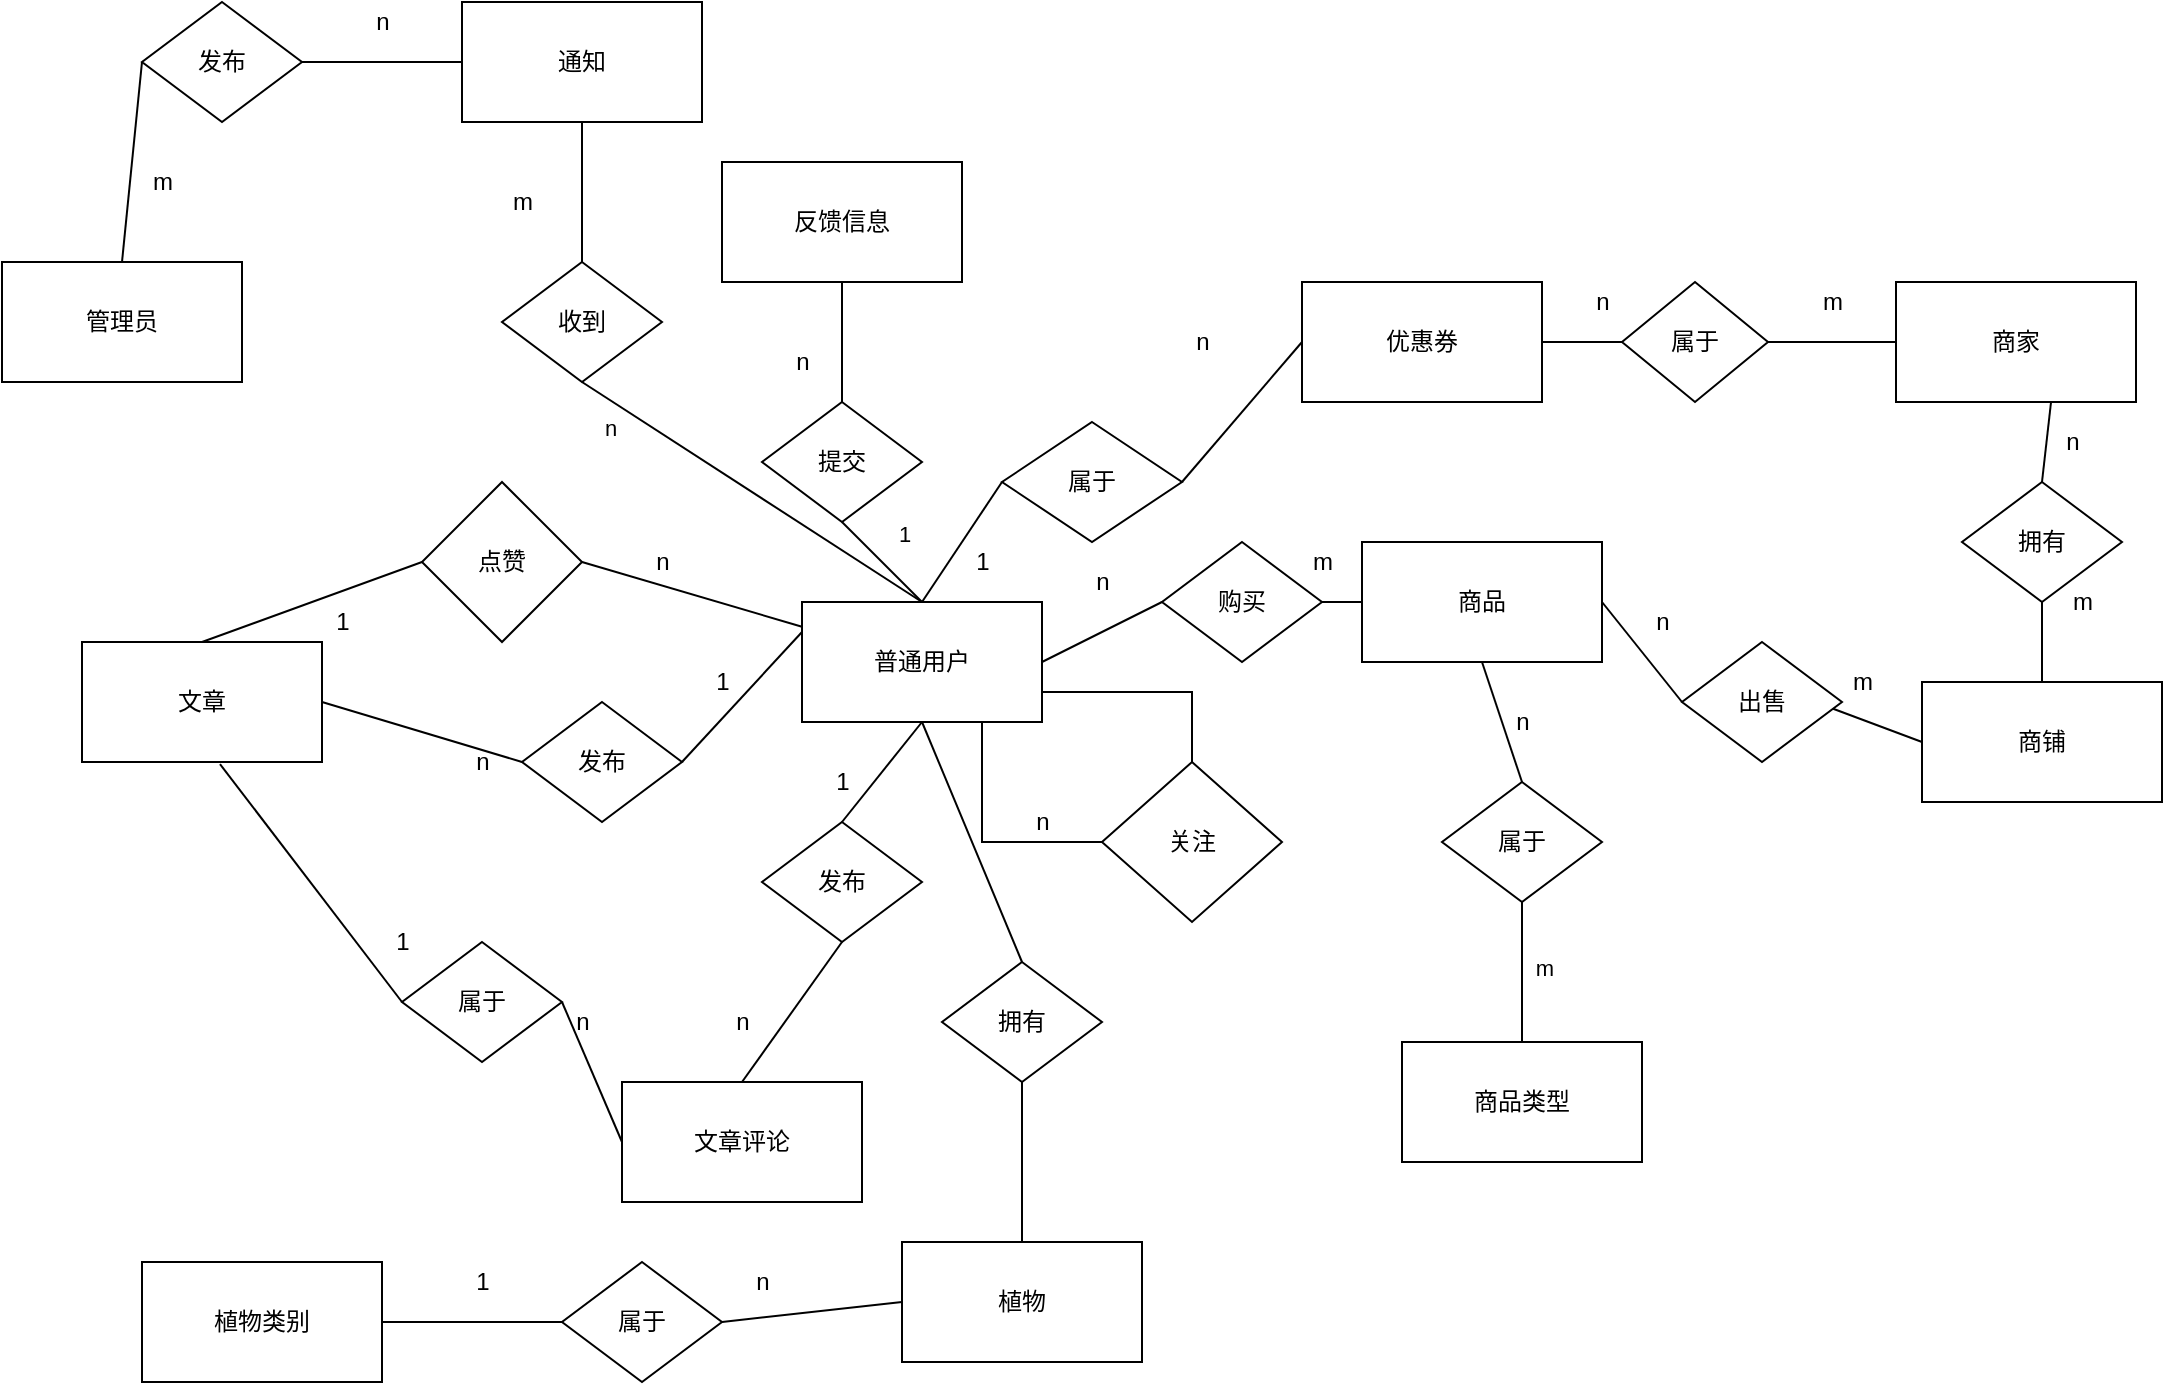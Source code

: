<mxfile version="14.1.3" type="github">
  <diagram id="Ju9IjZxZhExvCRAQXTtL" name="Page-1">
    <mxGraphModel dx="2405" dy="2501" grid="1" gridSize="10" guides="1" tooltips="1" connect="1" arrows="1" fold="1" page="1" pageScale="1" pageWidth="827" pageHeight="1169" math="0" shadow="0">
      <root>
        <mxCell id="0" />
        <mxCell id="1" parent="0" />
        <mxCell id="KmE_w60HVCtdxXYl9T-s-9" style="edgeStyle=orthogonalEdgeStyle;rounded=0;orthogonalLoop=1;jettySize=auto;html=1;exitX=0.75;exitY=1;exitDx=0;exitDy=0;entryX=0;entryY=0.5;entryDx=0;entryDy=0;endArrow=none;endFill=0;" parent="1" source="KmE_w60HVCtdxXYl9T-s-1" target="KmE_w60HVCtdxXYl9T-s-8" edge="1">
          <mxGeometry relative="1" as="geometry" />
        </mxCell>
        <mxCell id="KmE_w60HVCtdxXYl9T-s-34" style="edgeStyle=none;rounded=0;orthogonalLoop=1;jettySize=auto;html=1;exitX=0.5;exitY=0;exitDx=0;exitDy=0;entryX=0.5;entryY=1;entryDx=0;entryDy=0;endArrow=none;endFill=0;" parent="1" source="KmE_w60HVCtdxXYl9T-s-1" target="KmE_w60HVCtdxXYl9T-s-33" edge="1">
          <mxGeometry relative="1" as="geometry" />
        </mxCell>
        <mxCell id="KmE_w60HVCtdxXYl9T-s-36" value="1" style="edgeLabel;html=1;align=center;verticalAlign=middle;resizable=0;points=[];" parent="KmE_w60HVCtdxXYl9T-s-34" vertex="1" connectable="0">
          <mxGeometry x="0.232" y="-7" relative="1" as="geometry">
            <mxPoint x="10.44" y="-5.05" as="offset" />
          </mxGeometry>
        </mxCell>
        <mxCell id="KmE_w60HVCtdxXYl9T-s-39" style="edgeStyle=none;rounded=0;orthogonalLoop=1;jettySize=auto;html=1;exitX=0.5;exitY=1;exitDx=0;exitDy=0;entryX=0.5;entryY=0;entryDx=0;entryDy=0;endArrow=none;endFill=0;" parent="1" source="KmE_w60HVCtdxXYl9T-s-1" target="KmE_w60HVCtdxXYl9T-s-38" edge="1">
          <mxGeometry relative="1" as="geometry" />
        </mxCell>
        <mxCell id="KmE_w60HVCtdxXYl9T-s-60" style="edgeStyle=none;rounded=0;orthogonalLoop=1;jettySize=auto;html=1;exitX=0.5;exitY=1;exitDx=0;exitDy=0;entryX=0.5;entryY=0;entryDx=0;entryDy=0;endArrow=none;endFill=0;" parent="1" source="KmE_w60HVCtdxXYl9T-s-1" target="KmE_w60HVCtdxXYl9T-s-59" edge="1">
          <mxGeometry relative="1" as="geometry" />
        </mxCell>
        <mxCell id="KmE_w60HVCtdxXYl9T-s-63" style="edgeStyle=none;rounded=0;orthogonalLoop=1;jettySize=auto;html=1;exitX=0;exitY=0.25;exitDx=0;exitDy=0;entryX=1;entryY=0.5;entryDx=0;entryDy=0;endArrow=none;endFill=0;" parent="1" source="KmE_w60HVCtdxXYl9T-s-1" target="KmE_w60HVCtdxXYl9T-s-49" edge="1">
          <mxGeometry relative="1" as="geometry" />
        </mxCell>
        <mxCell id="NKX2o1vbyKrTuzyouVSB-30" style="edgeStyle=none;rounded=0;orthogonalLoop=1;jettySize=auto;html=1;exitX=0.5;exitY=0;exitDx=0;exitDy=0;entryX=0.5;entryY=1;entryDx=0;entryDy=0;endArrow=none;endFill=0;" parent="1" source="KmE_w60HVCtdxXYl9T-s-1" target="NKX2o1vbyKrTuzyouVSB-29" edge="1">
          <mxGeometry relative="1" as="geometry" />
        </mxCell>
        <mxCell id="NKX2o1vbyKrTuzyouVSB-35" value="n" style="edgeLabel;html=1;align=center;verticalAlign=middle;resizable=0;points=[];" parent="NKX2o1vbyKrTuzyouVSB-30" vertex="1" connectable="0">
          <mxGeometry x="0.772" y="12" relative="1" as="geometry">
            <mxPoint x="1" as="offset" />
          </mxGeometry>
        </mxCell>
        <mxCell id="4JTTVIBUw4BD0UFRL74L-7" style="edgeStyle=none;rounded=0;orthogonalLoop=1;jettySize=auto;html=1;exitX=1;exitY=0.5;exitDx=0;exitDy=0;entryX=0;entryY=0.5;entryDx=0;entryDy=0;endArrow=none;endFill=0;" edge="1" parent="1" source="KmE_w60HVCtdxXYl9T-s-1" target="4JTTVIBUw4BD0UFRL74L-2">
          <mxGeometry relative="1" as="geometry" />
        </mxCell>
        <mxCell id="KmE_w60HVCtdxXYl9T-s-1" value="普通用户" style="rounded=0;whiteSpace=wrap;html=1;" parent="1" vertex="1">
          <mxGeometry x="280" y="130" width="120" height="60" as="geometry" />
        </mxCell>
        <mxCell id="NKX2o1vbyKrTuzyouVSB-23" style="edgeStyle=none;rounded=0;orthogonalLoop=1;jettySize=auto;html=1;exitX=0.5;exitY=1;exitDx=0;exitDy=0;entryX=0.5;entryY=0;entryDx=0;entryDy=0;endArrow=none;endFill=0;" parent="1" source="KmE_w60HVCtdxXYl9T-s-2" target="KmE_w60HVCtdxXYl9T-s-33" edge="1">
          <mxGeometry relative="1" as="geometry" />
        </mxCell>
        <mxCell id="KmE_w60HVCtdxXYl9T-s-2" value="反馈信息" style="rounded=0;whiteSpace=wrap;html=1;" parent="1" vertex="1">
          <mxGeometry x="240" y="-90" width="120" height="60" as="geometry" />
        </mxCell>
        <mxCell id="NKX2o1vbyKrTuzyouVSB-8" style="edgeStyle=none;rounded=0;orthogonalLoop=1;jettySize=auto;html=1;exitX=1;exitY=0.5;exitDx=0;exitDy=0;entryX=0;entryY=0.5;entryDx=0;entryDy=0;endArrow=none;endFill=0;" parent="1" source="KmE_w60HVCtdxXYl9T-s-3" target="NKX2o1vbyKrTuzyouVSB-7" edge="1">
          <mxGeometry relative="1" as="geometry" />
        </mxCell>
        <mxCell id="KmE_w60HVCtdxXYl9T-s-3" value="优惠券" style="rounded=0;whiteSpace=wrap;html=1;" parent="1" vertex="1">
          <mxGeometry x="530" y="-30" width="120" height="60" as="geometry" />
        </mxCell>
        <mxCell id="KmE_w60HVCtdxXYl9T-s-4" value="文章" style="rounded=0;whiteSpace=wrap;html=1;" parent="1" vertex="1">
          <mxGeometry x="-80" y="150" width="120" height="60" as="geometry" />
        </mxCell>
        <mxCell id="KmE_w60HVCtdxXYl9T-s-45" style="edgeStyle=none;rounded=0;orthogonalLoop=1;jettySize=auto;html=1;exitX=0;exitY=0.5;exitDx=0;exitDy=0;entryX=1;entryY=0.5;entryDx=0;entryDy=0;endArrow=none;endFill=0;" parent="1" source="KmE_w60HVCtdxXYl9T-s-5" target="KmE_w60HVCtdxXYl9T-s-44" edge="1">
          <mxGeometry relative="1" as="geometry" />
        </mxCell>
        <mxCell id="KmE_w60HVCtdxXYl9T-s-5" value="文章评论" style="rounded=0;whiteSpace=wrap;html=1;" parent="1" vertex="1">
          <mxGeometry x="190" y="370" width="120" height="60" as="geometry" />
        </mxCell>
        <mxCell id="KmE_w60HVCtdxXYl9T-s-10" style="edgeStyle=orthogonalEdgeStyle;rounded=0;orthogonalLoop=1;jettySize=auto;html=1;exitX=0.5;exitY=0;exitDx=0;exitDy=0;entryX=1;entryY=0.75;entryDx=0;entryDy=0;endArrow=none;endFill=0;" parent="1" source="KmE_w60HVCtdxXYl9T-s-8" target="KmE_w60HVCtdxXYl9T-s-1" edge="1">
          <mxGeometry relative="1" as="geometry" />
        </mxCell>
        <mxCell id="KmE_w60HVCtdxXYl9T-s-8" value="关注" style="rhombus;whiteSpace=wrap;html=1;" parent="1" vertex="1">
          <mxGeometry x="430" y="210" width="90" height="80" as="geometry" />
        </mxCell>
        <mxCell id="KmE_w60HVCtdxXYl9T-s-11" value="n" style="text;html=1;align=center;verticalAlign=middle;resizable=0;points=[];autosize=1;" parent="1" vertex="1">
          <mxGeometry x="390" y="230" width="20" height="20" as="geometry" />
        </mxCell>
        <mxCell id="KmE_w60HVCtdxXYl9T-s-24" value="" style="endArrow=none;html=1;exitX=0.5;exitY=0;exitDx=0;exitDy=0;entryX=0;entryY=0.5;entryDx=0;entryDy=0;" parent="1" source="KmE_w60HVCtdxXYl9T-s-4" target="KmE_w60HVCtdxXYl9T-s-54" edge="1">
          <mxGeometry width="50" height="50" relative="1" as="geometry">
            <mxPoint x="30" y="200" as="sourcePoint" />
            <mxPoint x="79.96" y="120" as="targetPoint" />
          </mxGeometry>
        </mxCell>
        <mxCell id="KmE_w60HVCtdxXYl9T-s-27" value="" style="endArrow=none;html=1;exitX=1;exitY=0.5;exitDx=0;exitDy=0;" parent="1" source="KmE_w60HVCtdxXYl9T-s-54" target="KmE_w60HVCtdxXYl9T-s-1" edge="1">
          <mxGeometry width="50" height="50" relative="1" as="geometry">
            <mxPoint x="160" y="107.5" as="sourcePoint" />
            <mxPoint x="240.711" y="110" as="targetPoint" />
          </mxGeometry>
        </mxCell>
        <mxCell id="KmE_w60HVCtdxXYl9T-s-30" style="rounded=0;orthogonalLoop=1;jettySize=auto;html=1;exitX=1;exitY=0.5;exitDx=0;exitDy=0;entryX=0;entryY=0.5;entryDx=0;entryDy=0;endArrow=none;endFill=0;" parent="1" source="KmE_w60HVCtdxXYl9T-s-28" target="KmE_w60HVCtdxXYl9T-s-3" edge="1">
          <mxGeometry relative="1" as="geometry" />
        </mxCell>
        <mxCell id="KmE_w60HVCtdxXYl9T-s-28" value="属于" style="rhombus;whiteSpace=wrap;html=1;" parent="1" vertex="1">
          <mxGeometry x="380" y="40" width="90" height="60" as="geometry" />
        </mxCell>
        <mxCell id="KmE_w60HVCtdxXYl9T-s-29" value="" style="endArrow=none;html=1;exitX=0.5;exitY=0;exitDx=0;exitDy=0;entryX=0;entryY=0.5;entryDx=0;entryDy=0;" parent="1" source="KmE_w60HVCtdxXYl9T-s-1" target="KmE_w60HVCtdxXYl9T-s-28" edge="1">
          <mxGeometry width="50" height="50" relative="1" as="geometry">
            <mxPoint x="330" y="120" as="sourcePoint" />
            <mxPoint x="380" y="70" as="targetPoint" />
          </mxGeometry>
        </mxCell>
        <mxCell id="KmE_w60HVCtdxXYl9T-s-31" value="1" style="text;html=1;align=center;verticalAlign=middle;resizable=0;points=[];autosize=1;" parent="1" vertex="1">
          <mxGeometry x="360" y="100" width="20" height="20" as="geometry" />
        </mxCell>
        <mxCell id="KmE_w60HVCtdxXYl9T-s-32" value="n" style="text;html=1;align=center;verticalAlign=middle;resizable=0;points=[];autosize=1;" parent="1" vertex="1">
          <mxGeometry x="470" y="-10" width="20" height="20" as="geometry" />
        </mxCell>
        <mxCell id="KmE_w60HVCtdxXYl9T-s-33" value="提交" style="rhombus;whiteSpace=wrap;html=1;" parent="1" vertex="1">
          <mxGeometry x="260" y="30" width="80" height="60" as="geometry" />
        </mxCell>
        <mxCell id="KmE_w60HVCtdxXYl9T-s-37" value="n" style="text;html=1;align=center;verticalAlign=middle;resizable=0;points=[];autosize=1;" parent="1" vertex="1">
          <mxGeometry x="270" width="20" height="20" as="geometry" />
        </mxCell>
        <mxCell id="KmE_w60HVCtdxXYl9T-s-40" style="edgeStyle=none;rounded=0;orthogonalLoop=1;jettySize=auto;html=1;exitX=0.5;exitY=1;exitDx=0;exitDy=0;entryX=0.5;entryY=0;entryDx=0;entryDy=0;endArrow=none;endFill=0;" parent="1" source="KmE_w60HVCtdxXYl9T-s-38" target="KmE_w60HVCtdxXYl9T-s-5" edge="1">
          <mxGeometry relative="1" as="geometry" />
        </mxCell>
        <mxCell id="KmE_w60HVCtdxXYl9T-s-38" value="发布" style="rhombus;whiteSpace=wrap;html=1;" parent="1" vertex="1">
          <mxGeometry x="260" y="240" width="80" height="60" as="geometry" />
        </mxCell>
        <mxCell id="KmE_w60HVCtdxXYl9T-s-42" value="1" style="text;html=1;align=center;verticalAlign=middle;resizable=0;points=[];autosize=1;" parent="1" vertex="1">
          <mxGeometry x="290" y="210" width="20" height="20" as="geometry" />
        </mxCell>
        <mxCell id="KmE_w60HVCtdxXYl9T-s-43" value="n" style="text;html=1;align=center;verticalAlign=middle;resizable=0;points=[];autosize=1;" parent="1" vertex="1">
          <mxGeometry x="240" y="330" width="20" height="20" as="geometry" />
        </mxCell>
        <mxCell id="KmE_w60HVCtdxXYl9T-s-46" style="edgeStyle=none;rounded=0;orthogonalLoop=1;jettySize=auto;html=1;exitX=0;exitY=0.5;exitDx=0;exitDy=0;entryX=0.575;entryY=1.017;entryDx=0;entryDy=0;entryPerimeter=0;endArrow=none;endFill=0;" parent="1" source="KmE_w60HVCtdxXYl9T-s-44" target="KmE_w60HVCtdxXYl9T-s-4" edge="1">
          <mxGeometry relative="1" as="geometry" />
        </mxCell>
        <mxCell id="KmE_w60HVCtdxXYl9T-s-44" value="属于" style="rhombus;whiteSpace=wrap;html=1;" parent="1" vertex="1">
          <mxGeometry x="80" y="300" width="80" height="60" as="geometry" />
        </mxCell>
        <mxCell id="KmE_w60HVCtdxXYl9T-s-47" value="n" style="text;html=1;align=center;verticalAlign=middle;resizable=0;points=[];autosize=1;" parent="1" vertex="1">
          <mxGeometry x="160" y="330" width="20" height="20" as="geometry" />
        </mxCell>
        <mxCell id="KmE_w60HVCtdxXYl9T-s-48" value="1" style="text;html=1;align=center;verticalAlign=middle;resizable=0;points=[];autosize=1;" parent="1" vertex="1">
          <mxGeometry x="70" y="290" width="20" height="20" as="geometry" />
        </mxCell>
        <mxCell id="KmE_w60HVCtdxXYl9T-s-51" style="edgeStyle=none;rounded=0;orthogonalLoop=1;jettySize=auto;html=1;exitX=0;exitY=0.5;exitDx=0;exitDy=0;entryX=1;entryY=0.5;entryDx=0;entryDy=0;endArrow=none;endFill=0;" parent="1" source="KmE_w60HVCtdxXYl9T-s-49" target="KmE_w60HVCtdxXYl9T-s-4" edge="1">
          <mxGeometry relative="1" as="geometry" />
        </mxCell>
        <mxCell id="KmE_w60HVCtdxXYl9T-s-49" value="发布" style="rhombus;whiteSpace=wrap;html=1;" parent="1" vertex="1">
          <mxGeometry x="140" y="180" width="80" height="60" as="geometry" />
        </mxCell>
        <mxCell id="KmE_w60HVCtdxXYl9T-s-53" value="n" style="text;html=1;align=center;verticalAlign=middle;resizable=0;points=[];autosize=1;" parent="1" vertex="1">
          <mxGeometry x="110" y="200" width="20" height="20" as="geometry" />
        </mxCell>
        <mxCell id="KmE_w60HVCtdxXYl9T-s-54" value="点赞" style="rhombus;whiteSpace=wrap;html=1;" parent="1" vertex="1">
          <mxGeometry x="90" y="70" width="80" height="80" as="geometry" />
        </mxCell>
        <mxCell id="KmE_w60HVCtdxXYl9T-s-55" value="n" style="text;html=1;align=center;verticalAlign=middle;resizable=0;points=[];autosize=1;" parent="1" vertex="1">
          <mxGeometry x="200" y="100" width="20" height="20" as="geometry" />
        </mxCell>
        <mxCell id="KmE_w60HVCtdxXYl9T-s-56" value="1" style="text;html=1;align=center;verticalAlign=middle;resizable=0;points=[];autosize=1;" parent="1" vertex="1">
          <mxGeometry x="40" y="130" width="20" height="20" as="geometry" />
        </mxCell>
        <mxCell id="KmE_w60HVCtdxXYl9T-s-109" style="edgeStyle=none;rounded=0;orthogonalLoop=1;jettySize=auto;html=1;exitX=0;exitY=0.5;exitDx=0;exitDy=0;entryX=1;entryY=0.5;entryDx=0;entryDy=0;endArrow=none;endFill=0;" parent="1" source="KmE_w60HVCtdxXYl9T-s-57" target="KmE_w60HVCtdxXYl9T-s-108" edge="1">
          <mxGeometry relative="1" as="geometry" />
        </mxCell>
        <mxCell id="KmE_w60HVCtdxXYl9T-s-57" value="植物" style="rounded=0;whiteSpace=wrap;html=1;" parent="1" vertex="1">
          <mxGeometry x="330" y="450" width="120" height="60" as="geometry" />
        </mxCell>
        <mxCell id="KmE_w60HVCtdxXYl9T-s-61" style="edgeStyle=none;rounded=0;orthogonalLoop=1;jettySize=auto;html=1;exitX=0.5;exitY=1;exitDx=0;exitDy=0;entryX=0.5;entryY=0;entryDx=0;entryDy=0;endArrow=none;endFill=0;" parent="1" source="KmE_w60HVCtdxXYl9T-s-59" target="KmE_w60HVCtdxXYl9T-s-57" edge="1">
          <mxGeometry relative="1" as="geometry" />
        </mxCell>
        <mxCell id="KmE_w60HVCtdxXYl9T-s-59" value="拥有" style="rhombus;whiteSpace=wrap;html=1;" parent="1" vertex="1">
          <mxGeometry x="350" y="310" width="80" height="60" as="geometry" />
        </mxCell>
        <mxCell id="KmE_w60HVCtdxXYl9T-s-64" value="1" style="text;html=1;align=center;verticalAlign=middle;resizable=0;points=[];autosize=1;" parent="1" vertex="1">
          <mxGeometry x="230" y="160" width="20" height="20" as="geometry" />
        </mxCell>
        <mxCell id="KmE_w60HVCtdxXYl9T-s-66" value="商家" style="rounded=0;whiteSpace=wrap;html=1;" parent="1" vertex="1">
          <mxGeometry x="827" y="-30" width="120" height="60" as="geometry" />
        </mxCell>
        <mxCell id="4JTTVIBUw4BD0UFRL74L-9" style="edgeStyle=none;rounded=0;orthogonalLoop=1;jettySize=auto;html=1;exitX=0;exitY=0.5;exitDx=0;exitDy=0;entryX=0.907;entryY=0.538;entryDx=0;entryDy=0;endArrow=none;endFill=0;entryPerimeter=0;" edge="1" parent="1" source="KmE_w60HVCtdxXYl9T-s-67" target="KmE_w60HVCtdxXYl9T-s-77">
          <mxGeometry relative="1" as="geometry" />
        </mxCell>
        <mxCell id="KmE_w60HVCtdxXYl9T-s-67" value="商铺" style="rounded=0;whiteSpace=wrap;html=1;" parent="1" vertex="1">
          <mxGeometry x="840" y="170" width="120" height="60" as="geometry" />
        </mxCell>
        <mxCell id="4JTTVIBUw4BD0UFRL74L-12" style="edgeStyle=none;rounded=0;orthogonalLoop=1;jettySize=auto;html=1;exitX=0.5;exitY=1;exitDx=0;exitDy=0;entryX=0.5;entryY=0;entryDx=0;entryDy=0;endArrow=none;endFill=0;" edge="1" parent="1" source="KmE_w60HVCtdxXYl9T-s-70" target="KmE_w60HVCtdxXYl9T-s-82">
          <mxGeometry relative="1" as="geometry" />
        </mxCell>
        <mxCell id="KmE_w60HVCtdxXYl9T-s-70" value="商品" style="rounded=0;whiteSpace=wrap;html=1;" parent="1" vertex="1">
          <mxGeometry x="560" y="100" width="120" height="60" as="geometry" />
        </mxCell>
        <mxCell id="KmE_w60HVCtdxXYl9T-s-71" value="商品类型" style="rounded=0;whiteSpace=wrap;html=1;" parent="1" vertex="1">
          <mxGeometry x="580" y="350" width="120" height="60" as="geometry" />
        </mxCell>
        <mxCell id="NKX2o1vbyKrTuzyouVSB-5" style="edgeStyle=none;rounded=0;orthogonalLoop=1;jettySize=auto;html=1;exitX=0.5;exitY=1;exitDx=0;exitDy=0;endArrow=none;endFill=0;" parent="1" source="KmE_w60HVCtdxXYl9T-s-72" target="KmE_w60HVCtdxXYl9T-s-67" edge="1">
          <mxGeometry relative="1" as="geometry" />
        </mxCell>
        <mxCell id="NKX2o1vbyKrTuzyouVSB-6" style="edgeStyle=none;rounded=0;orthogonalLoop=1;jettySize=auto;html=1;exitX=0.5;exitY=0;exitDx=0;exitDy=0;entryX=0.646;entryY=1;entryDx=0;entryDy=0;entryPerimeter=0;endArrow=none;endFill=0;" parent="1" source="KmE_w60HVCtdxXYl9T-s-72" target="KmE_w60HVCtdxXYl9T-s-66" edge="1">
          <mxGeometry relative="1" as="geometry" />
        </mxCell>
        <mxCell id="KmE_w60HVCtdxXYl9T-s-72" value="拥有" style="rhombus;whiteSpace=wrap;html=1;" parent="1" vertex="1">
          <mxGeometry x="860" y="70" width="80" height="60" as="geometry" />
        </mxCell>
        <mxCell id="4JTTVIBUw4BD0UFRL74L-11" style="edgeStyle=none;rounded=0;orthogonalLoop=1;jettySize=auto;html=1;exitX=0;exitY=0.5;exitDx=0;exitDy=0;entryX=1;entryY=0.5;entryDx=0;entryDy=0;endArrow=none;endFill=0;" edge="1" parent="1" source="KmE_w60HVCtdxXYl9T-s-77" target="KmE_w60HVCtdxXYl9T-s-70">
          <mxGeometry relative="1" as="geometry" />
        </mxCell>
        <mxCell id="KmE_w60HVCtdxXYl9T-s-77" value="出售" style="rhombus;whiteSpace=wrap;html=1;" parent="1" vertex="1">
          <mxGeometry x="720" y="150" width="80" height="60" as="geometry" />
        </mxCell>
        <mxCell id="4JTTVIBUw4BD0UFRL74L-13" style="edgeStyle=none;rounded=0;orthogonalLoop=1;jettySize=auto;html=1;exitX=0.5;exitY=1;exitDx=0;exitDy=0;endArrow=none;endFill=0;" edge="1" parent="1" source="KmE_w60HVCtdxXYl9T-s-82" target="KmE_w60HVCtdxXYl9T-s-71">
          <mxGeometry relative="1" as="geometry" />
        </mxCell>
        <mxCell id="4JTTVIBUw4BD0UFRL74L-19" value="m" style="edgeLabel;html=1;align=center;verticalAlign=middle;resizable=0;points=[];" vertex="1" connectable="0" parent="4JTTVIBUw4BD0UFRL74L-13">
          <mxGeometry x="-0.06" y="11" relative="1" as="geometry">
            <mxPoint as="offset" />
          </mxGeometry>
        </mxCell>
        <mxCell id="KmE_w60HVCtdxXYl9T-s-82" value="属于" style="rhombus;whiteSpace=wrap;html=1;" parent="1" vertex="1">
          <mxGeometry x="600" y="220" width="80" height="60" as="geometry" />
        </mxCell>
        <mxCell id="KmE_w60HVCtdxXYl9T-s-103" value="植物类别" style="rounded=0;whiteSpace=wrap;html=1;" parent="1" vertex="1">
          <mxGeometry x="-50" y="460" width="120" height="60" as="geometry" />
        </mxCell>
        <mxCell id="KmE_w60HVCtdxXYl9T-s-110" style="edgeStyle=none;rounded=0;orthogonalLoop=1;jettySize=auto;html=1;exitX=0;exitY=0.5;exitDx=0;exitDy=0;entryX=1;entryY=0.5;entryDx=0;entryDy=0;endArrow=none;endFill=0;" parent="1" source="KmE_w60HVCtdxXYl9T-s-108" target="KmE_w60HVCtdxXYl9T-s-103" edge="1">
          <mxGeometry relative="1" as="geometry" />
        </mxCell>
        <mxCell id="KmE_w60HVCtdxXYl9T-s-108" value="属于" style="rhombus;whiteSpace=wrap;html=1;" parent="1" vertex="1">
          <mxGeometry x="160" y="460" width="80" height="60" as="geometry" />
        </mxCell>
        <mxCell id="KmE_w60HVCtdxXYl9T-s-111" value="n" style="text;html=1;align=center;verticalAlign=middle;resizable=0;points=[];autosize=1;" parent="1" vertex="1">
          <mxGeometry x="250" y="460" width="20" height="20" as="geometry" />
        </mxCell>
        <mxCell id="KmE_w60HVCtdxXYl9T-s-112" value="1" style="text;html=1;align=center;verticalAlign=middle;resizable=0;points=[];autosize=1;" parent="1" vertex="1">
          <mxGeometry x="110" y="460" width="20" height="20" as="geometry" />
        </mxCell>
        <mxCell id="NKX2o1vbyKrTuzyouVSB-9" style="edgeStyle=none;rounded=0;orthogonalLoop=1;jettySize=auto;html=1;exitX=1;exitY=0.5;exitDx=0;exitDy=0;entryX=0;entryY=0.5;entryDx=0;entryDy=0;endArrow=none;endFill=0;" parent="1" source="NKX2o1vbyKrTuzyouVSB-7" target="KmE_w60HVCtdxXYl9T-s-66" edge="1">
          <mxGeometry relative="1" as="geometry" />
        </mxCell>
        <mxCell id="NKX2o1vbyKrTuzyouVSB-7" value="属于" style="rhombus;whiteSpace=wrap;html=1;" parent="1" vertex="1">
          <mxGeometry x="690" y="-30" width="73" height="60" as="geometry" />
        </mxCell>
        <mxCell id="NKX2o1vbyKrTuzyouVSB-14" value="n" style="text;html=1;align=center;verticalAlign=middle;resizable=0;points=[];autosize=1;" parent="1" vertex="1">
          <mxGeometry x="905" y="40" width="20" height="20" as="geometry" />
        </mxCell>
        <mxCell id="NKX2o1vbyKrTuzyouVSB-15" value="m" style="text;html=1;align=center;verticalAlign=middle;resizable=0;points=[];autosize=1;" parent="1" vertex="1">
          <mxGeometry x="905" y="120" width="30" height="20" as="geometry" />
        </mxCell>
        <mxCell id="NKX2o1vbyKrTuzyouVSB-16" value="m" style="text;html=1;align=center;verticalAlign=middle;resizable=0;points=[];autosize=1;" parent="1" vertex="1">
          <mxGeometry x="780" y="-30" width="30" height="20" as="geometry" />
        </mxCell>
        <mxCell id="NKX2o1vbyKrTuzyouVSB-17" value="n" style="text;html=1;align=center;verticalAlign=middle;resizable=0;points=[];autosize=1;" parent="1" vertex="1">
          <mxGeometry x="670" y="-30" width="20" height="20" as="geometry" />
        </mxCell>
        <mxCell id="NKX2o1vbyKrTuzyouVSB-18" value="管理员" style="rounded=0;whiteSpace=wrap;html=1;" parent="1" vertex="1">
          <mxGeometry x="-120" y="-40" width="120" height="60" as="geometry" />
        </mxCell>
        <mxCell id="NKX2o1vbyKrTuzyouVSB-33" style="edgeStyle=none;rounded=0;orthogonalLoop=1;jettySize=auto;html=1;exitX=0;exitY=0.5;exitDx=0;exitDy=0;entryX=1;entryY=0.5;entryDx=0;entryDy=0;endArrow=none;endFill=0;" parent="1" source="NKX2o1vbyKrTuzyouVSB-19" target="NKX2o1vbyKrTuzyouVSB-32" edge="1">
          <mxGeometry relative="1" as="geometry" />
        </mxCell>
        <mxCell id="NKX2o1vbyKrTuzyouVSB-19" value="通知" style="rounded=0;whiteSpace=wrap;html=1;" parent="1" vertex="1">
          <mxGeometry x="110" y="-170" width="120" height="60" as="geometry" />
        </mxCell>
        <mxCell id="NKX2o1vbyKrTuzyouVSB-31" style="edgeStyle=none;rounded=0;orthogonalLoop=1;jettySize=auto;html=1;exitX=0.5;exitY=0;exitDx=0;exitDy=0;entryX=0.5;entryY=1;entryDx=0;entryDy=0;endArrow=none;endFill=0;" parent="1" source="NKX2o1vbyKrTuzyouVSB-29" target="NKX2o1vbyKrTuzyouVSB-19" edge="1">
          <mxGeometry relative="1" as="geometry" />
        </mxCell>
        <mxCell id="NKX2o1vbyKrTuzyouVSB-29" value="收到" style="rhombus;whiteSpace=wrap;html=1;" parent="1" vertex="1">
          <mxGeometry x="130" y="-40" width="80" height="60" as="geometry" />
        </mxCell>
        <mxCell id="NKX2o1vbyKrTuzyouVSB-34" style="edgeStyle=none;rounded=0;orthogonalLoop=1;jettySize=auto;html=1;exitX=0;exitY=0.5;exitDx=0;exitDy=0;entryX=0.5;entryY=0;entryDx=0;entryDy=0;endArrow=none;endFill=0;" parent="1" source="NKX2o1vbyKrTuzyouVSB-32" target="NKX2o1vbyKrTuzyouVSB-18" edge="1">
          <mxGeometry relative="1" as="geometry" />
        </mxCell>
        <mxCell id="NKX2o1vbyKrTuzyouVSB-32" value="发布" style="rhombus;whiteSpace=wrap;html=1;" parent="1" vertex="1">
          <mxGeometry x="-50" y="-170" width="80" height="60" as="geometry" />
        </mxCell>
        <mxCell id="NKX2o1vbyKrTuzyouVSB-36" value="m" style="text;html=1;align=center;verticalAlign=middle;resizable=0;points=[];autosize=1;" parent="1" vertex="1">
          <mxGeometry x="125" y="-80" width="30" height="20" as="geometry" />
        </mxCell>
        <mxCell id="NKX2o1vbyKrTuzyouVSB-37" value="n" style="text;html=1;align=center;verticalAlign=middle;resizable=0;points=[];autosize=1;" parent="1" vertex="1">
          <mxGeometry x="60" y="-170" width="20" height="20" as="geometry" />
        </mxCell>
        <mxCell id="NKX2o1vbyKrTuzyouVSB-38" value="m" style="text;html=1;align=center;verticalAlign=middle;resizable=0;points=[];autosize=1;" parent="1" vertex="1">
          <mxGeometry x="-55" y="-90" width="30" height="20" as="geometry" />
        </mxCell>
        <mxCell id="4JTTVIBUw4BD0UFRL74L-8" style="edgeStyle=none;rounded=0;orthogonalLoop=1;jettySize=auto;html=1;exitX=1;exitY=0.5;exitDx=0;exitDy=0;entryX=0;entryY=0.5;entryDx=0;entryDy=0;endArrow=none;endFill=0;" edge="1" parent="1" source="4JTTVIBUw4BD0UFRL74L-2" target="KmE_w60HVCtdxXYl9T-s-70">
          <mxGeometry relative="1" as="geometry" />
        </mxCell>
        <mxCell id="4JTTVIBUw4BD0UFRL74L-2" value="购买" style="rhombus;whiteSpace=wrap;html=1;" vertex="1" parent="1">
          <mxGeometry x="460" y="100" width="80" height="60" as="geometry" />
        </mxCell>
        <mxCell id="4JTTVIBUw4BD0UFRL74L-14" value="n" style="text;html=1;align=center;verticalAlign=middle;resizable=0;points=[];autosize=1;" vertex="1" parent="1">
          <mxGeometry x="420" y="110" width="20" height="20" as="geometry" />
        </mxCell>
        <mxCell id="4JTTVIBUw4BD0UFRL74L-15" value="m" style="text;html=1;align=center;verticalAlign=middle;resizable=0;points=[];autosize=1;" vertex="1" parent="1">
          <mxGeometry x="525" y="100" width="30" height="20" as="geometry" />
        </mxCell>
        <mxCell id="4JTTVIBUw4BD0UFRL74L-16" value="n" style="text;html=1;align=center;verticalAlign=middle;resizable=0;points=[];autosize=1;" vertex="1" parent="1">
          <mxGeometry x="700" y="130" width="20" height="20" as="geometry" />
        </mxCell>
        <mxCell id="4JTTVIBUw4BD0UFRL74L-17" value="m" style="text;html=1;align=center;verticalAlign=middle;resizable=0;points=[];autosize=1;" vertex="1" parent="1">
          <mxGeometry x="795" y="160" width="30" height="20" as="geometry" />
        </mxCell>
        <mxCell id="4JTTVIBUw4BD0UFRL74L-18" value="n" style="text;html=1;align=center;verticalAlign=middle;resizable=0;points=[];autosize=1;" vertex="1" parent="1">
          <mxGeometry x="630" y="180" width="20" height="20" as="geometry" />
        </mxCell>
      </root>
    </mxGraphModel>
  </diagram>
</mxfile>
